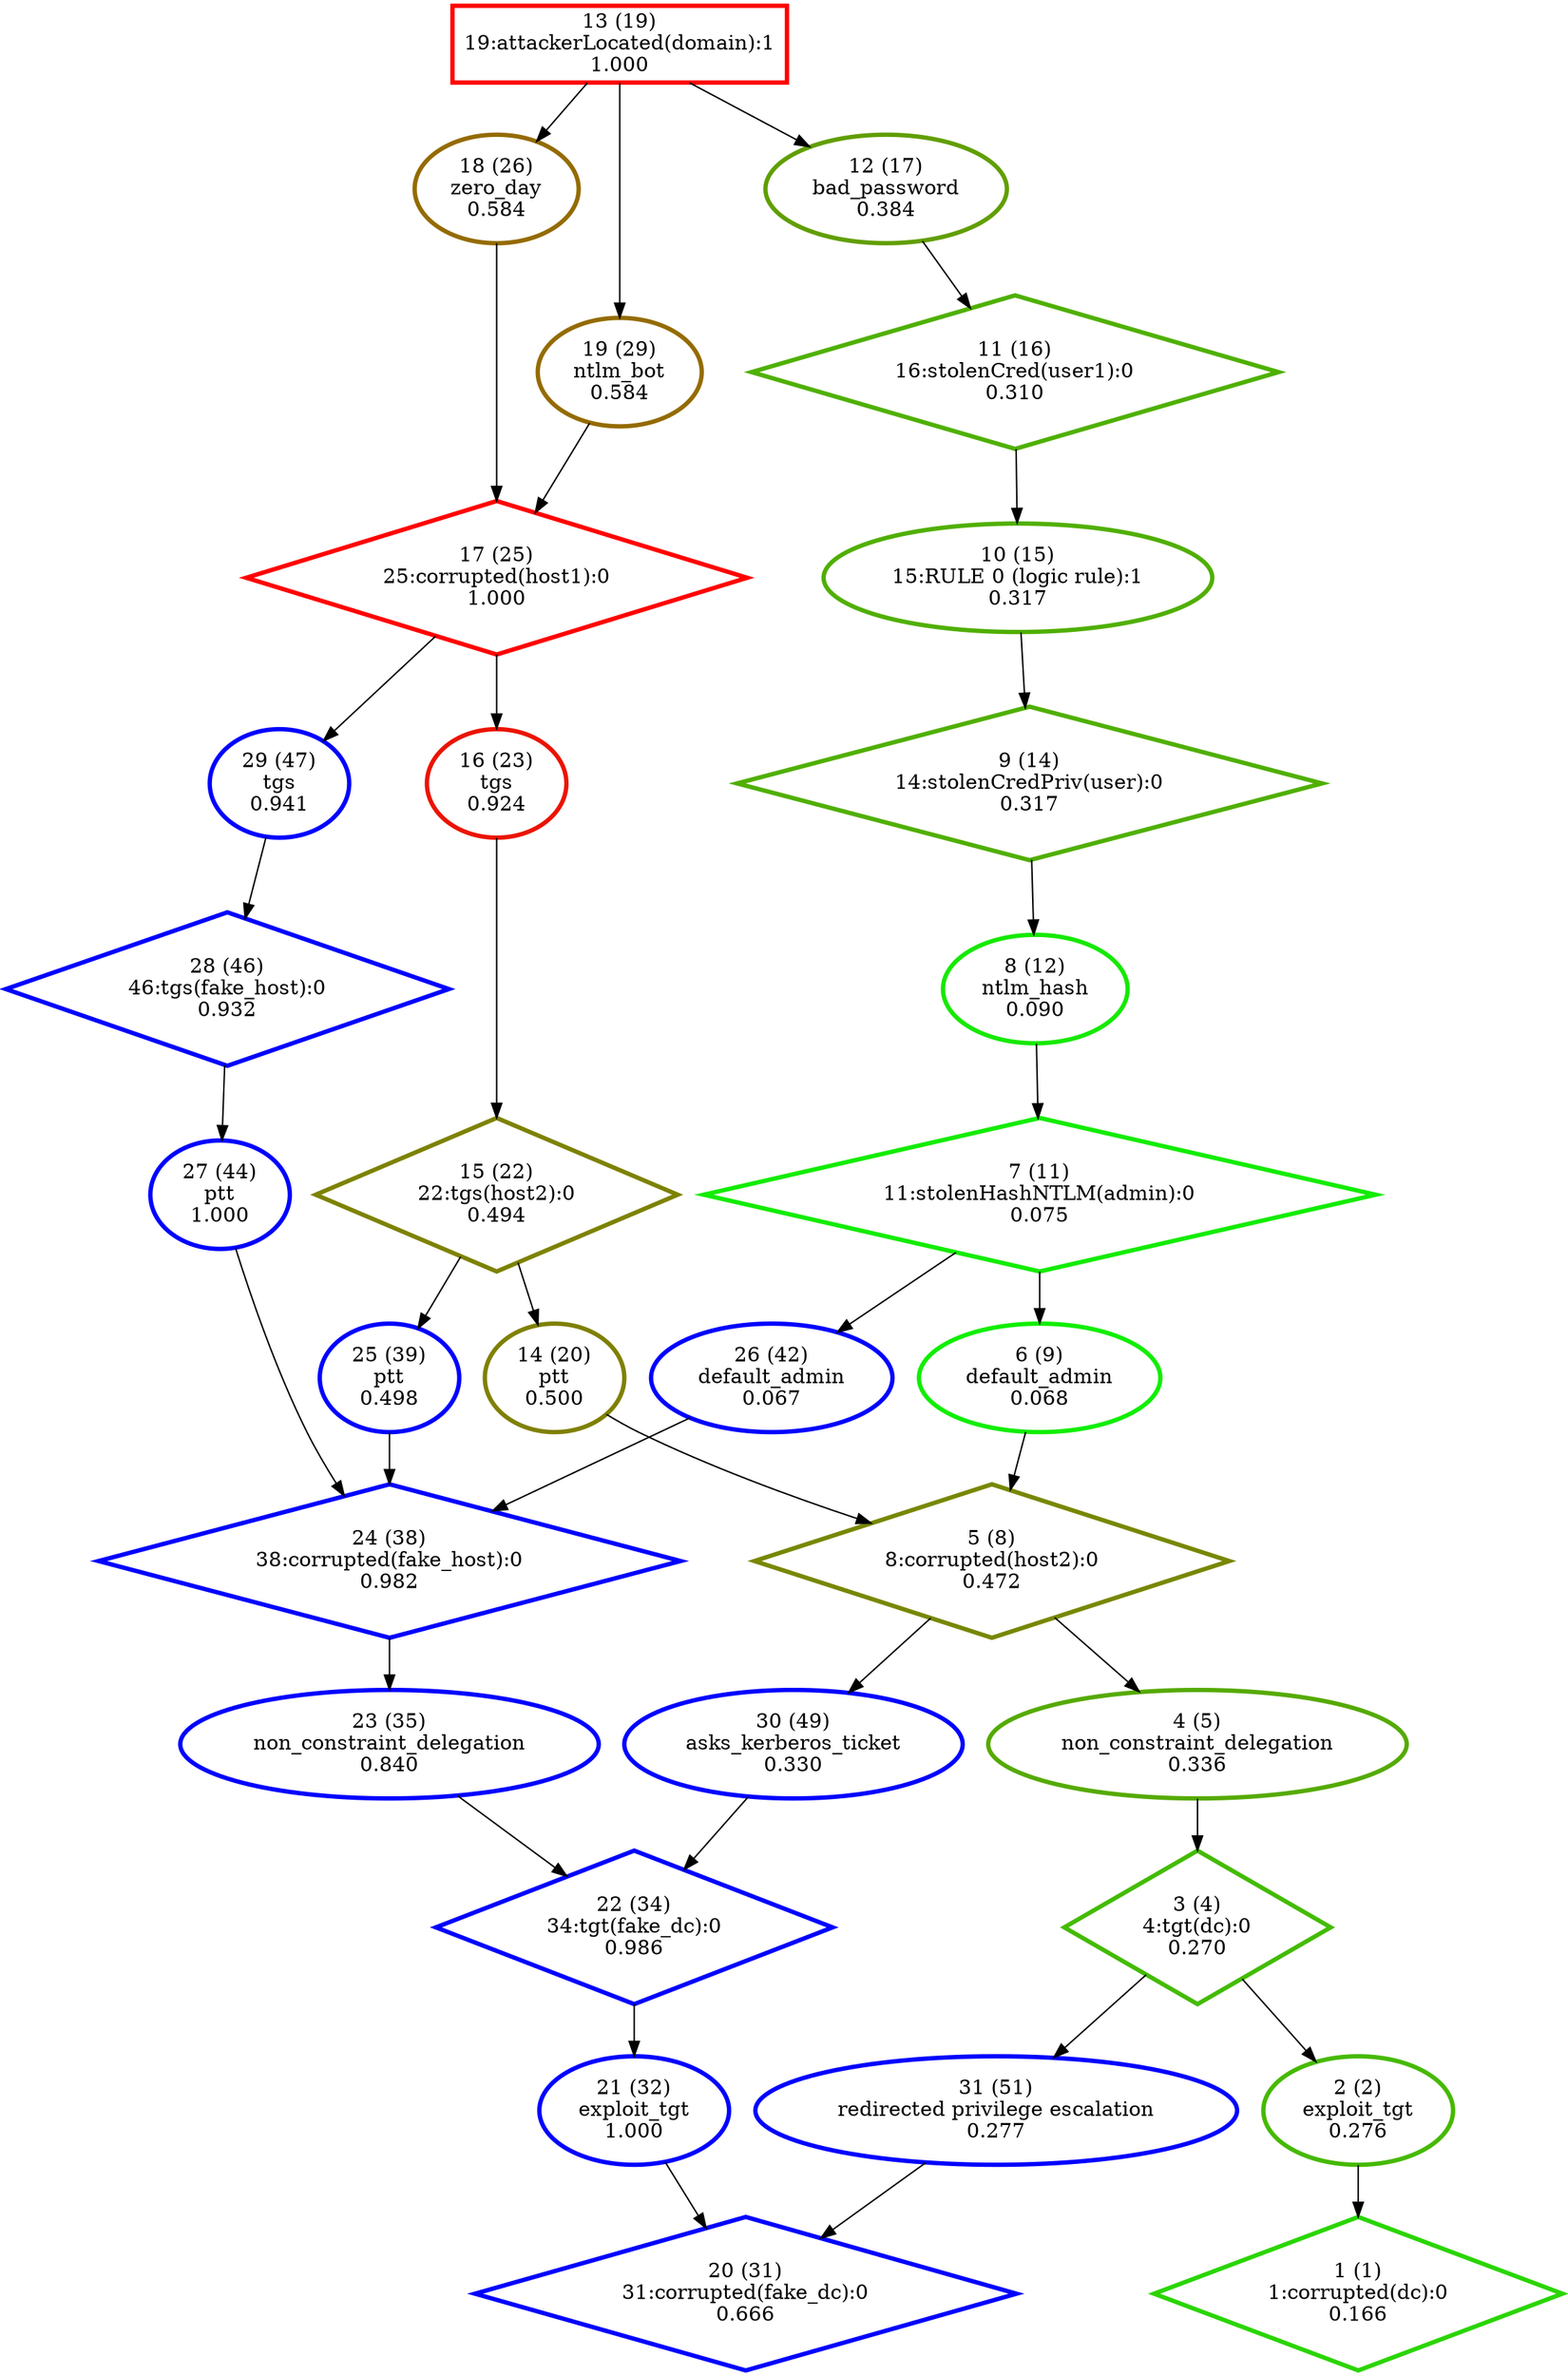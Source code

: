 digraph G {
  1 [label="1 (1)\n1:corrupted(dc):0\n0.166", color="#2AD500", penwidth=3, shape="diamond"];
  2 [label="2 (2)\nexploit_tgt\n0.276", color="#46B900", penwidth=3, shape="ellipse"];
  3 [label="3 (4)\n4:tgt(dc):0\n0.270", color="#44BB00", penwidth=3, shape="diamond"];
  4 [label="4 (5)\nnon_constraint_delegation\n0.336", color="#55AA00", penwidth=3, shape="ellipse"];
  5 [label="5 (8)\n8:corrupted(host2):0\n0.472", color="#788700", penwidth=3, shape="diamond"];
  6 [label="6 (9)\ndefault_admin\n0.068", color="#11EE00", penwidth=3, shape="ellipse"];
  7 [label="7 (11)\n11:stolenHashNTLM(admin):0\n0.075", color="#13EC00", penwidth=3, shape="diamond"];
  8 [label="8 (12)\nntlm_hash\n0.090", color="#16E900", penwidth=3, shape="ellipse"];
  9 [label="9 (14)\n14:stolenCredPriv(user):0\n0.317", color="#50AF00", penwidth=3, shape="diamond"];
  10 [label="10 (15)\n15:RULE 0 (logic rule):1\n0.317", color="#50AF00", penwidth=3, shape="ellipse"];
  11 [label="11 (16)\n16:stolenCred(user1):0\n0.310", color="#4FB000", penwidth=3, shape="diamond"];
  12 [label="12 (17)\nbad_password\n0.384", color="#619E00", penwidth=3, shape="ellipse"];
  13 [label="13 (19)\n19:attackerLocated(domain):1\n1.000", color="#FE0100", penwidth=3, shape="box"];
  14 [label="14 (20)\nptt\n0.500", color="#7F8000", penwidth=3, shape="ellipse"];
  15 [label="15 (22)\n22:tgs(host2):0\n0.494", color="#7D8200", penwidth=3, shape="diamond"];
  16 [label="16 (23)\ntgs\n0.924", color="#EB1400", penwidth=3, shape="ellipse"];
  17 [label="17 (25)\n25:corrupted(host1):0\n1.000", color="#FF0000", penwidth=3, shape="diamond"];
  18 [label="18 (26)\nzero_day\n0.584", color="#946B00", penwidth=3, shape="ellipse"];
  19 [label="19 (29)\nntlm_bot\n0.584", color="#946B00", penwidth=3, shape="ellipse"];
  20 [label="20 (31)\n31:corrupted(fake_dc):0\n0.666", color="blue", penwidth=3, shape="diamond"];
  21 [label="21 (32)\nexploit_tgt\n1.000", color="blue", penwidth=3, shape="ellipse"];
  22 [label="22 (34)\n34:tgt(fake_dc):0\n0.986", color="blue", penwidth=3, shape="diamond"];
  23 [label="23 (35)\nnon_constraint_delegation\n0.840", color="blue", penwidth=3, shape="ellipse"];
  24 [label="24 (38)\n38:corrupted(fake_host):0\n0.982", color="blue", penwidth=3, shape="diamond"];
  25 [label="25 (39)\nptt\n0.498", color="blue", penwidth=3, shape="ellipse"];
  26 [label="26 (42)\ndefault_admin\n0.067", color="blue", penwidth=3, shape="ellipse"];
  27 [label="27 (44)\nptt\n1.000", color="blue", penwidth=3, shape="ellipse"];
  28 [label="28 (46)\n46:tgs(fake_host):0\n0.932", color="blue", penwidth=3, shape="diamond"];
  29 [label="29 (47)\ntgs\n0.941", color="blue", penwidth=3, shape="ellipse"];
  30 [label="30 (49)\nasks_kerberos_ticket\n0.330", color="blue", penwidth=3, shape="ellipse"];
  31 [label="31 (51)\nredirected privilege escalation\n0.277", color="blue", penwidth=3, shape="ellipse"];
  "13" -> "12";
  "13" -> "18";
  "13" -> "19";
  "12" -> "11";
  "11" -> "10";
  "10" -> "9";
  "9" -> "8";
  "8" -> "7";
  "7" -> "6";
  "7" -> "26";
  "6" -> "5";
  "5" -> "4";
  "5" -> "30";
  "18" -> "17";
  "17" -> "16";
  "17" -> "29";
  "19" -> "17";
  "16" -> "15";
  "15" -> "14";
  "15" -> "25";
  "14" -> "5";
  "4" -> "3";
  "3" -> "2";
  "3" -> "31";
  "2" -> "1";
  "25" -> "24";
  "24" -> "23";
  "26" -> "24";
  "29" -> "28";
  "28" -> "27";
  "27" -> "24";
  "23" -> "22";
  "22" -> "21";
  "30" -> "22";
  "21" -> "20";
  "31" -> "20";
}